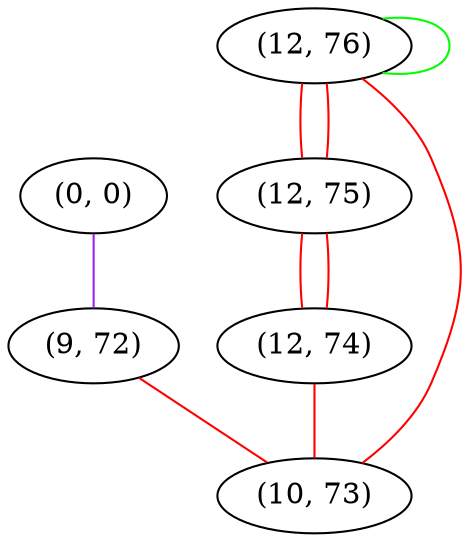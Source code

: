 graph "" {
"(0, 0)";
"(9, 72)";
"(12, 76)";
"(12, 75)";
"(12, 74)";
"(10, 73)";
"(0, 0)" -- "(9, 72)"  [color=purple, key=0, weight=4];
"(9, 72)" -- "(10, 73)"  [color=red, key=0, weight=1];
"(12, 76)" -- "(12, 76)"  [color=green, key=0, weight=2];
"(12, 76)" -- "(12, 75)"  [color=red, key=0, weight=1];
"(12, 76)" -- "(12, 75)"  [color=red, key=1, weight=1];
"(12, 76)" -- "(10, 73)"  [color=red, key=0, weight=1];
"(12, 75)" -- "(12, 74)"  [color=red, key=0, weight=1];
"(12, 75)" -- "(12, 74)"  [color=red, key=1, weight=1];
"(12, 74)" -- "(10, 73)"  [color=red, key=0, weight=1];
}
